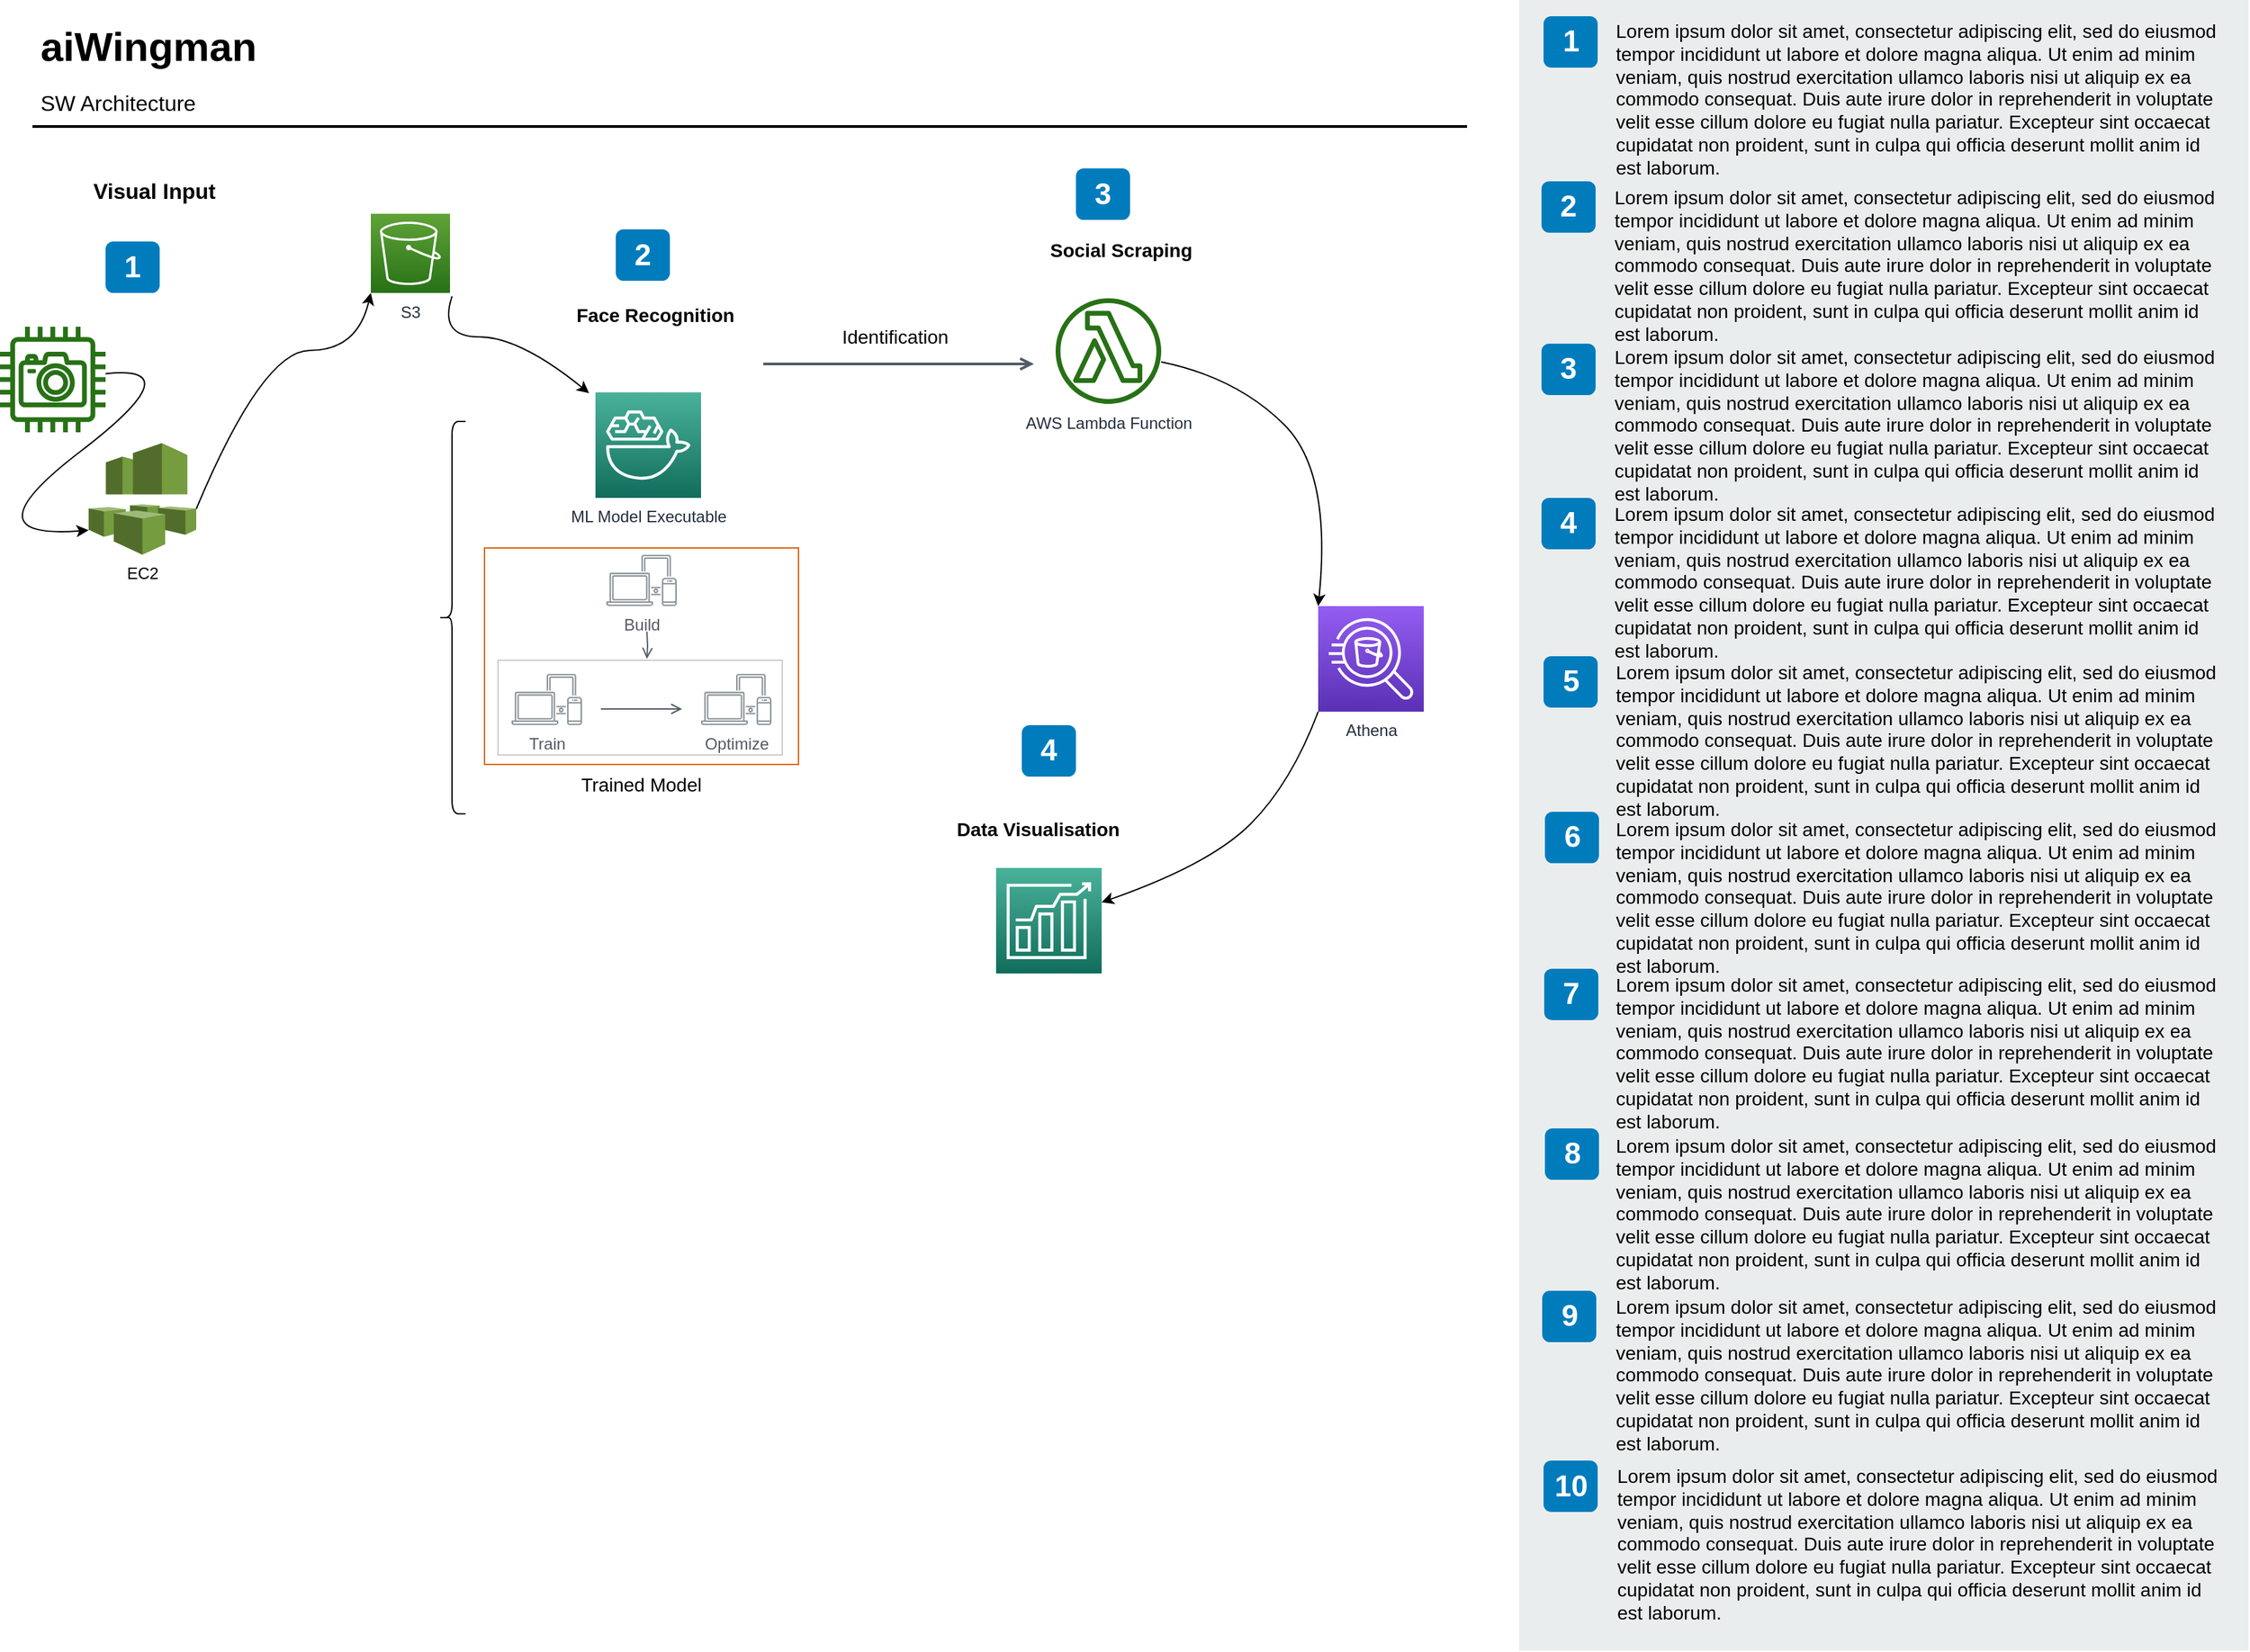 <mxfile version="21.3.0" type="github">
  <diagram id="Ht1M8jgEwFfnCIfOTk4-" name="Page-1">
    <mxGraphModel dx="-26" dy="647" grid="1" gridSize="10" guides="1" tooltips="1" connect="1" arrows="1" fold="1" page="1" pageScale="1" pageWidth="1169" pageHeight="827" math="0" shadow="0">
      <root>
        <mxCell id="0" />
        <mxCell id="1" parent="0" />
        <mxCell id="Xdk9vmkyjLjq7mwxCuOa-5" value="" style="outlineConnect=0;fontColor=#232F3E;gradientColor=none;fillColor=#277116;strokeColor=none;dashed=0;verticalLabelPosition=bottom;verticalAlign=top;align=center;html=1;fontSize=12;fontStyle=0;aspect=fixed;pointerEvents=1;shape=mxgraph.aws4.camera;" parent="1" vertex="1">
          <mxGeometry x="1736" y="292.5" width="78" height="78" as="geometry" />
        </mxCell>
        <mxCell id="Xdk9vmkyjLjq7mwxCuOa-11" value="1" style="rounded=1;whiteSpace=wrap;html=1;fillColor=#007CBD;strokeColor=none;fontColor=#FFFFFF;fontStyle=1;fontSize=22;" parent="1" vertex="1">
          <mxGeometry x="1814" y="229.5" width="40" height="38" as="geometry" />
        </mxCell>
        <mxCell id="Xdk9vmkyjLjq7mwxCuOa-26" value="2" style="rounded=1;whiteSpace=wrap;html=1;fillColor=#007CBD;strokeColor=none;fontColor=#FFFFFF;fontStyle=1;fontSize=22;" parent="1" vertex="1">
          <mxGeometry x="2191" y="220.5" width="40" height="38" as="geometry" />
        </mxCell>
        <mxCell id="Xdk9vmkyjLjq7mwxCuOa-27" value="3" style="rounded=1;whiteSpace=wrap;html=1;fillColor=#007CBD;strokeColor=none;fontColor=#FFFFFF;fontStyle=1;fontSize=22;" parent="1" vertex="1">
          <mxGeometry x="2531" y="175.5" width="40" height="38" as="geometry" />
        </mxCell>
        <mxCell id="Xdk9vmkyjLjq7mwxCuOa-35" value="aiWingman" style="text;html=1;resizable=0;points=[];autosize=1;align=left;verticalAlign=top;spacingTop=-4;fontSize=30;fontStyle=1" parent="1" vertex="1">
          <mxGeometry x="1764" y="64.5" width="180" height="40" as="geometry" />
        </mxCell>
        <mxCell id="Xdk9vmkyjLjq7mwxCuOa-36" value="SW Architecture&lt;br&gt;" style="text;html=1;resizable=0;points=[];autosize=1;align=left;verticalAlign=top;spacingTop=-4;fontSize=16;" parent="1" vertex="1">
          <mxGeometry x="1764" y="114.5" width="140" height="30" as="geometry" />
        </mxCell>
        <mxCell id="Xdk9vmkyjLjq7mwxCuOa-37" value="Visual Input" style="text;html=1;resizable=0;points=[];autosize=1;align=left;verticalAlign=top;spacingTop=-4;fontSize=16;fontStyle=1" parent="1" vertex="1">
          <mxGeometry x="1803" y="179.5" width="110" height="30" as="geometry" />
        </mxCell>
        <mxCell id="Xdk9vmkyjLjq7mwxCuOa-38" value="" style="line;strokeWidth=2;html=1;fontSize=14;" parent="1" vertex="1">
          <mxGeometry x="1760" y="139.5" width="1060" height="10" as="geometry" />
        </mxCell>
        <mxCell id="Xdk9vmkyjLjq7mwxCuOa-39" value="&lt;span&gt;Face Recognition&lt;/span&gt;" style="text;html=1;resizable=0;points=[];autosize=1;align=left;verticalAlign=top;spacingTop=-4;fontSize=14;fontStyle=1" parent="1" vertex="1">
          <mxGeometry x="2160" y="272.5" width="140" height="20" as="geometry" />
        </mxCell>
        <mxCell id="Xdk9vmkyjLjq7mwxCuOa-41" value="" style="shape=curlyBracket;whiteSpace=wrap;html=1;rounded=1;fontSize=14;" parent="1" vertex="1">
          <mxGeometry x="2060" y="362.5" width="20" height="290" as="geometry" />
        </mxCell>
        <mxCell id="Xdk9vmkyjLjq7mwxCuOa-42" value="&lt;span&gt;Identification&lt;/span&gt;" style="edgeStyle=orthogonalEdgeStyle;html=1;endArrow=open;elbow=vertical;startArrow=none;endFill=0;strokeColor=#545B64;rounded=0;fontSize=14;strokeWidth=2;" parent="1" edge="1">
          <mxGeometry x="-0.037" y="20" width="100" relative="1" as="geometry">
            <mxPoint x="2300" y="320" as="sourcePoint" />
            <mxPoint x="2500" y="320" as="targetPoint" />
            <mxPoint as="offset" />
          </mxGeometry>
        </mxCell>
        <mxCell id="Xdk9vmkyjLjq7mwxCuOa-60" value="" style="rounded=0;whiteSpace=wrap;html=1;fillColor=#EAEDED;fontSize=22;fontColor=#FFFFFF;strokeColor=none;labelBackgroundColor=none;" parent="1" vertex="1">
          <mxGeometry x="2858.5" y="51" width="539" height="1220" as="geometry" />
        </mxCell>
        <mxCell id="Xdk9vmkyjLjq7mwxCuOa-61" value="1" style="rounded=1;whiteSpace=wrap;html=1;fillColor=#007CBD;strokeColor=none;fontColor=#FFFFFF;fontStyle=1;fontSize=22;labelBackgroundColor=none;" parent="1" vertex="1">
          <mxGeometry x="2876.5" y="63" width="40" height="38" as="geometry" />
        </mxCell>
        <mxCell id="Xdk9vmkyjLjq7mwxCuOa-62" value="2" style="rounded=1;whiteSpace=wrap;html=1;fillColor=#007CBD;strokeColor=none;fontColor=#FFFFFF;fontStyle=1;fontSize=22;labelBackgroundColor=none;" parent="1" vertex="1">
          <mxGeometry x="2875" y="185" width="40" height="38" as="geometry" />
        </mxCell>
        <mxCell id="Xdk9vmkyjLjq7mwxCuOa-63" value="3" style="rounded=1;whiteSpace=wrap;html=1;fillColor=#007CBD;strokeColor=none;fontColor=#FFFFFF;fontStyle=1;fontSize=22;labelBackgroundColor=none;" parent="1" vertex="1">
          <mxGeometry x="2875" y="305" width="40" height="38" as="geometry" />
        </mxCell>
        <mxCell id="Xdk9vmkyjLjq7mwxCuOa-64" value="4" style="rounded=1;whiteSpace=wrap;html=1;fillColor=#007CBD;strokeColor=none;fontColor=#FFFFFF;fontStyle=1;fontSize=22;labelBackgroundColor=none;" parent="1" vertex="1">
          <mxGeometry x="2875" y="419" width="40" height="38" as="geometry" />
        </mxCell>
        <mxCell id="Xdk9vmkyjLjq7mwxCuOa-65" value="5" style="rounded=1;whiteSpace=wrap;html=1;fillColor=#007CBD;strokeColor=none;fontColor=#FFFFFF;fontStyle=1;fontSize=22;labelBackgroundColor=none;" parent="1" vertex="1">
          <mxGeometry x="2876.5" y="536" width="40" height="38" as="geometry" />
        </mxCell>
        <mxCell id="Xdk9vmkyjLjq7mwxCuOa-66" value="6" style="rounded=1;whiteSpace=wrap;html=1;fillColor=#007CBD;strokeColor=none;fontColor=#FFFFFF;fontStyle=1;fontSize=22;labelBackgroundColor=none;" parent="1" vertex="1">
          <mxGeometry x="2877.5" y="651" width="40" height="38" as="geometry" />
        </mxCell>
        <mxCell id="Xdk9vmkyjLjq7mwxCuOa-67" value="7" style="rounded=1;whiteSpace=wrap;html=1;fillColor=#007CBD;strokeColor=none;fontColor=#FFFFFF;fontStyle=1;fontSize=22;labelBackgroundColor=none;" parent="1" vertex="1">
          <mxGeometry x="2877" y="767" width="40" height="38" as="geometry" />
        </mxCell>
        <mxCell id="Xdk9vmkyjLjq7mwxCuOa-68" value="8" style="rounded=1;whiteSpace=wrap;html=1;fillColor=#007CBD;strokeColor=none;fontColor=#FFFFFF;fontStyle=1;fontSize=22;labelBackgroundColor=none;" parent="1" vertex="1">
          <mxGeometry x="2877.5" y="885" width="40" height="38" as="geometry" />
        </mxCell>
        <mxCell id="Xdk9vmkyjLjq7mwxCuOa-69" value="9" style="rounded=1;whiteSpace=wrap;html=1;fillColor=#007CBD;strokeColor=none;fontColor=#FFFFFF;fontStyle=1;fontSize=22;labelBackgroundColor=none;" parent="1" vertex="1">
          <mxGeometry x="2875.5" y="1005" width="40" height="38" as="geometry" />
        </mxCell>
        <mxCell id="Xdk9vmkyjLjq7mwxCuOa-70" value="&lt;span&gt;Lorem ipsum dolor sit amet, consectetur adipiscing elit, sed do eiusmod tempor incididunt ut labore et dolore magna aliqua. Ut enim ad minim veniam, quis nostrud exercitation ullamco laboris nisi ut aliquip ex ea commodo consequat. Duis aute irure dolor in reprehenderit in voluptate velit esse cillum dolore eu fugiat nulla pariatur. Excepteur sint occaecat cupidatat non proident, sunt in culpa qui officia deserunt mollit anim id est laborum.&lt;/span&gt;&lt;br&gt;" style="text;html=1;align=left;verticalAlign=top;spacingTop=-4;fontSize=14;labelBackgroundColor=none;whiteSpace=wrap;" parent="1" vertex="1">
          <mxGeometry x="2928" y="62.5" width="449" height="118" as="geometry" />
        </mxCell>
        <mxCell id="Xdk9vmkyjLjq7mwxCuOa-71" value="&lt;span&gt;Lorem ipsum dolor sit amet, consectetur adipiscing elit, sed do eiusmod tempor incididunt ut labore et dolore magna aliqua. Ut enim ad minim veniam, quis nostrud exercitation ullamco laboris nisi ut aliquip ex ea commodo consequat. Duis aute irure dolor in reprehenderit in voluptate velit esse cillum dolore eu fugiat nulla pariatur. Excepteur sint occaecat cupidatat non proident, sunt in culpa qui officia deserunt mollit anim id est laborum.&lt;/span&gt;&lt;br&gt;" style="text;html=1;align=left;verticalAlign=top;spacingTop=-4;fontSize=14;labelBackgroundColor=none;whiteSpace=wrap;" parent="1" vertex="1">
          <mxGeometry x="2927" y="185.5" width="450" height="115" as="geometry" />
        </mxCell>
        <mxCell id="Xdk9vmkyjLjq7mwxCuOa-72" value="&lt;span&gt;Lorem ipsum dolor sit amet, consectetur adipiscing elit, sed do eiusmod tempor incididunt ut labore et dolore magna aliqua. Ut enim ad minim veniam, quis nostrud exercitation ullamco laboris nisi ut aliquip ex ea commodo consequat. Duis aute irure dolor in reprehenderit in voluptate velit esse cillum dolore eu fugiat nulla pariatur. Excepteur sint occaecat cupidatat non proident, sunt in culpa qui officia deserunt mollit anim id est laborum.&lt;/span&gt;&lt;br&gt;" style="text;html=1;align=left;verticalAlign=top;spacingTop=-4;fontSize=14;labelBackgroundColor=none;whiteSpace=wrap;" parent="1" vertex="1">
          <mxGeometry x="2927" y="303.5" width="450" height="117" as="geometry" />
        </mxCell>
        <mxCell id="Xdk9vmkyjLjq7mwxCuOa-73" value="&lt;span&gt;Lorem ipsum dolor sit amet, consectetur adipiscing elit, sed do eiusmod tempor incididunt ut labore et dolore magna aliqua. Ut enim ad minim veniam, quis nostrud exercitation ullamco laboris nisi ut aliquip ex ea commodo consequat. Duis aute irure dolor in reprehenderit in voluptate velit esse cillum dolore eu fugiat nulla pariatur. Excepteur sint occaecat cupidatat non proident, sunt in culpa qui officia deserunt mollit anim id est laborum.&lt;/span&gt;&lt;br&gt;" style="text;html=1;align=left;verticalAlign=top;spacingTop=-4;fontSize=14;labelBackgroundColor=none;whiteSpace=wrap;" parent="1" vertex="1">
          <mxGeometry x="2927" y="419.5" width="450" height="121" as="geometry" />
        </mxCell>
        <mxCell id="Xdk9vmkyjLjq7mwxCuOa-74" value="&lt;span&gt;Lorem ipsum dolor sit amet, consectetur adipiscing elit, sed do eiusmod tempor incididunt ut labore et dolore magna aliqua. Ut enim ad minim veniam, quis nostrud exercitation ullamco laboris nisi ut aliquip ex ea commodo consequat. Duis aute irure dolor in reprehenderit in voluptate velit esse cillum dolore eu fugiat nulla pariatur. Excepteur sint occaecat cupidatat non proident, sunt in culpa qui officia deserunt mollit anim id est laborum.&lt;/span&gt;&lt;br&gt;" style="text;html=1;align=left;verticalAlign=top;spacingTop=-4;fontSize=14;labelBackgroundColor=none;whiteSpace=wrap;" parent="1" vertex="1">
          <mxGeometry x="2928" y="536.5" width="449" height="114" as="geometry" />
        </mxCell>
        <mxCell id="Xdk9vmkyjLjq7mwxCuOa-75" value="&lt;span&gt;Lorem ipsum dolor sit amet, consectetur adipiscing elit, sed do eiusmod tempor incididunt ut labore et dolore magna aliqua. Ut enim ad minim veniam, quis nostrud exercitation ullamco laboris nisi ut aliquip ex ea commodo consequat. Duis aute irure dolor in reprehenderit in voluptate velit esse cillum dolore eu fugiat nulla pariatur. Excepteur sint occaecat cupidatat non proident, sunt in culpa qui officia deserunt mollit anim id est laborum.&lt;/span&gt;&lt;br&gt;" style="text;html=1;align=left;verticalAlign=top;spacingTop=-4;fontSize=14;labelBackgroundColor=none;whiteSpace=wrap;" parent="1" vertex="1">
          <mxGeometry x="2928" y="652.5" width="450" height="118" as="geometry" />
        </mxCell>
        <mxCell id="Xdk9vmkyjLjq7mwxCuOa-76" value="&lt;span&gt;Lorem ipsum dolor sit amet, consectetur adipiscing elit, sed do eiusmod tempor incididunt ut labore et dolore magna aliqua. Ut enim ad minim veniam, quis nostrud exercitation ullamco laboris nisi ut aliquip ex ea commodo consequat. Duis aute irure dolor in reprehenderit in voluptate velit esse cillum dolore eu fugiat nulla pariatur. Excepteur sint occaecat cupidatat non proident, sunt in culpa qui officia deserunt mollit anim id est laborum.&lt;/span&gt;&lt;br&gt;" style="text;html=1;align=left;verticalAlign=top;spacingTop=-4;fontSize=14;labelBackgroundColor=none;whiteSpace=wrap;" parent="1" vertex="1">
          <mxGeometry x="2928" y="767.5" width="449" height="113" as="geometry" />
        </mxCell>
        <mxCell id="Xdk9vmkyjLjq7mwxCuOa-77" value="&lt;span&gt;Lorem ipsum dolor sit amet, consectetur adipiscing elit, sed do eiusmod tempor incididunt ut labore et dolore magna aliqua. Ut enim ad minim veniam, quis nostrud exercitation ullamco laboris nisi ut aliquip ex ea commodo consequat. Duis aute irure dolor in reprehenderit in voluptate velit esse cillum dolore eu fugiat nulla pariatur. Excepteur sint occaecat cupidatat non proident, sunt in culpa qui officia deserunt mollit anim id est laborum.&lt;/span&gt;&lt;br&gt;" style="text;html=1;align=left;verticalAlign=top;spacingTop=-4;fontSize=14;labelBackgroundColor=none;whiteSpace=wrap;" parent="1" vertex="1">
          <mxGeometry x="2928" y="886.5" width="449" height="124" as="geometry" />
        </mxCell>
        <mxCell id="Xdk9vmkyjLjq7mwxCuOa-78" value="&lt;span&gt;Lorem ipsum dolor sit amet, consectetur adipiscing elit, sed do eiusmod tempor incididunt ut labore et dolore magna aliqua. Ut enim ad minim veniam, quis nostrud exercitation ullamco laboris nisi ut aliquip ex ea commodo consequat. Duis aute irure dolor in reprehenderit in voluptate velit esse cillum dolore eu fugiat nulla pariatur. Excepteur sint occaecat cupidatat non proident, sunt in culpa qui officia deserunt mollit anim id est laborum.&lt;/span&gt;&lt;br&gt;" style="text;html=1;align=left;verticalAlign=top;spacingTop=-4;fontSize=14;labelBackgroundColor=none;whiteSpace=wrap;" parent="1" vertex="1">
          <mxGeometry x="2928" y="1005.5" width="449" height="115" as="geometry" />
        </mxCell>
        <mxCell id="Xdk9vmkyjLjq7mwxCuOa-79" value="10" style="rounded=1;whiteSpace=wrap;html=1;fillColor=#007CBD;strokeColor=none;fontColor=#FFFFFF;fontStyle=1;fontSize=22;labelBackgroundColor=none;" parent="1" vertex="1">
          <mxGeometry x="2876.5" y="1130.5" width="40" height="38" as="geometry" />
        </mxCell>
        <mxCell id="Xdk9vmkyjLjq7mwxCuOa-80" value="&lt;span&gt;Lorem ipsum dolor sit amet, consectetur adipiscing elit, sed do eiusmod tempor incididunt ut labore et dolore magna aliqua. Ut enim ad minim veniam, quis nostrud exercitation ullamco laboris nisi ut aliquip ex ea commodo consequat. Duis aute irure dolor in reprehenderit in voluptate velit esse cillum dolore eu fugiat nulla pariatur. Excepteur sint occaecat cupidatat non proident, sunt in culpa qui officia deserunt mollit anim id est laborum.&lt;/span&gt;&lt;br&gt;" style="text;html=1;align=left;verticalAlign=top;spacingTop=-4;fontSize=14;labelBackgroundColor=none;whiteSpace=wrap;" parent="1" vertex="1">
          <mxGeometry x="2929" y="1131" width="449" height="115" as="geometry" />
        </mxCell>
        <mxCell id="Xdk9vmkyjLjq7mwxCuOa-162" value="AWS Lambda Function" style="outlineConnect=0;fontColor=#232F3E;gradientColor=none;fillColor=#277116;strokeColor=none;dashed=0;verticalLabelPosition=bottom;verticalAlign=top;align=center;html=1;fontSize=12;fontStyle=0;aspect=fixed;pointerEvents=1;shape=mxgraph.aws4.lambda_function;" parent="1" vertex="1">
          <mxGeometry x="2516" y="271.5" width="78" height="78" as="geometry" />
        </mxCell>
        <mxCell id="Xdk9vmkyjLjq7mwxCuOa-165" value="Social Scraping" style="text;html=1;resizable=0;points=[];autosize=1;align=left;verticalAlign=top;spacingTop=-4;fontSize=14;fontStyle=1" parent="1" vertex="1">
          <mxGeometry x="2510" y="224.5" width="130" height="20" as="geometry" />
        </mxCell>
        <mxCell id="Xdk9vmkyjLjq7mwxCuOa-174" value="Trained Model&lt;br&gt;" style="whiteSpace=wrap;html=1;fillColor=none;fontSize=14;fontColor=#000000;dashed=0;fontStyle=0;align=center;verticalAlign=top;strokeColor=#D86613;gradientColor=none;spacingLeft=0;labelPosition=center;verticalLabelPosition=bottom;container=1;pointerEvents=0;collapsible=0;recursiveResize=0;" parent="1" vertex="1">
          <mxGeometry x="2094" y="456" width="232" height="160" as="geometry" />
        </mxCell>
        <mxCell id="Xdk9vmkyjLjq7mwxCuOa-175" value="" style="whiteSpace=wrap;html=1;fillColor=none;fontSize=14;fontColor=#000000;dashed=0;fontStyle=0;align=center;verticalAlign=top;strokeColor=#CCCCCC;gradientColor=none;spacingLeft=0;labelPosition=center;verticalLabelPosition=bottom;" parent="1" vertex="1">
          <mxGeometry x="2104" y="539" width="210" height="70" as="geometry" />
        </mxCell>
        <mxCell id="Xdk9vmkyjLjq7mwxCuOa-177" value="Build" style="outlineConnect=0;gradientColor=none;fontColor=#545B64;strokeColor=none;fillColor=#879196;dashed=0;verticalLabelPosition=bottom;verticalAlign=top;align=center;html=1;fontSize=12;fontStyle=0;aspect=fixed;shape=mxgraph.aws4.illustration_devices;pointerEvents=1" parent="1" vertex="1">
          <mxGeometry x="2184" y="461" width="52" height="38" as="geometry" />
        </mxCell>
        <mxCell id="Xdk9vmkyjLjq7mwxCuOa-178" value="Train" style="outlineConnect=0;gradientColor=none;fontColor=#545B64;strokeColor=none;fillColor=#879196;dashed=0;verticalLabelPosition=bottom;verticalAlign=top;align=center;html=1;fontSize=12;fontStyle=0;aspect=fixed;shape=mxgraph.aws4.illustration_devices;pointerEvents=1" parent="1" vertex="1">
          <mxGeometry x="2114" y="549" width="52" height="38" as="geometry" />
        </mxCell>
        <mxCell id="Xdk9vmkyjLjq7mwxCuOa-179" value="Optimize" style="outlineConnect=0;gradientColor=none;fontColor=#545B64;strokeColor=none;fillColor=#879196;dashed=0;verticalLabelPosition=bottom;verticalAlign=top;align=center;html=1;fontSize=12;fontStyle=0;aspect=fixed;shape=mxgraph.aws4.illustration_devices;pointerEvents=1" parent="1" vertex="1">
          <mxGeometry x="2254" y="549" width="52" height="38" as="geometry" />
        </mxCell>
        <mxCell id="Xdk9vmkyjLjq7mwxCuOa-180" value="" style="edgeStyle=orthogonalEdgeStyle;html=1;endArrow=open;elbow=vertical;startArrow=none;endFill=0;strokeColor=#545B64;rounded=0;fontSize=14;" parent="1" edge="1">
          <mxGeometry width="100" relative="1" as="geometry">
            <mxPoint x="2180" y="575" as="sourcePoint" />
            <mxPoint x="2240" y="575" as="targetPoint" />
          </mxGeometry>
        </mxCell>
        <mxCell id="Xdk9vmkyjLjq7mwxCuOa-181" value="" style="edgeStyle=orthogonalEdgeStyle;html=1;endArrow=open;elbow=vertical;startArrow=none;endFill=0;strokeColor=#545B64;rounded=0;fontSize=14;" parent="1" edge="1">
          <mxGeometry width="100" relative="1" as="geometry">
            <mxPoint x="2214" y="517.968" as="sourcePoint" />
            <mxPoint x="2214" y="537.968" as="targetPoint" />
          </mxGeometry>
        </mxCell>
        <mxCell id="Xdk9vmkyjLjq7mwxCuOa-182" value="4" style="rounded=1;whiteSpace=wrap;html=1;fillColor=#007CBD;strokeColor=none;fontColor=#FFFFFF;fontStyle=1;fontSize=22;" parent="1" vertex="1">
          <mxGeometry x="2491" y="587" width="40" height="38" as="geometry" />
        </mxCell>
        <mxCell id="Xdk9vmkyjLjq7mwxCuOa-185" value="S3" style="sketch=0;points=[[0,0,0],[0.25,0,0],[0.5,0,0],[0.75,0,0],[1,0,0],[0,1,0],[0.25,1,0],[0.5,1,0],[0.75,1,0],[1,1,0],[0,0.25,0],[0,0.5,0],[0,0.75,0],[1,0.25,0],[1,0.5,0],[1,0.75,0]];outlineConnect=0;fontColor=#232F3E;gradientColor=#60A337;gradientDirection=north;fillColor=#277116;strokeColor=#ffffff;dashed=0;verticalLabelPosition=bottom;verticalAlign=top;align=center;html=1;fontSize=12;fontStyle=0;aspect=fixed;shape=mxgraph.aws4.resourceIcon;resIcon=mxgraph.aws4.s3;" parent="1" vertex="1">
          <mxGeometry x="2010" y="209" width="58.5" height="58.5" as="geometry" />
        </mxCell>
        <mxCell id="Xdk9vmkyjLjq7mwxCuOa-186" value="" style="curved=1;endArrow=classic;html=1;rounded=0;entryX=0;entryY=1;entryDx=0;entryDy=0;entryPerimeter=0;exitX=1;exitY=0.59;exitDx=0;exitDy=0;exitPerimeter=0;" parent="1" source="ao_nZeUup97RAPluZtlu-1" target="Xdk9vmkyjLjq7mwxCuOa-185" edge="1">
          <mxGeometry width="50" height="50" relative="1" as="geometry">
            <mxPoint x="2180" y="440" as="sourcePoint" />
            <mxPoint x="2230" y="390" as="targetPoint" />
            <Array as="points">
              <mxPoint x="1930" y="310" />
              <mxPoint x="2000" y="310" />
            </Array>
          </mxGeometry>
        </mxCell>
        <mxCell id="Xdk9vmkyjLjq7mwxCuOa-187" value="" style="curved=1;endArrow=classic;html=1;rounded=0;" parent="1" edge="1">
          <mxGeometry width="50" height="50" relative="1" as="geometry">
            <mxPoint x="2070" y="270" as="sourcePoint" />
            <mxPoint x="2171.288" y="341.6" as="targetPoint" />
            <Array as="points">
              <mxPoint x="2060" y="300" />
              <mxPoint x="2120" y="300" />
            </Array>
          </mxGeometry>
        </mxCell>
        <mxCell id="Xdk9vmkyjLjq7mwxCuOa-188" value="Data Visualisation" style="text;html=1;resizable=0;points=[];autosize=1;align=left;verticalAlign=top;spacingTop=-4;fontSize=14;fontStyle=1" parent="1" vertex="1">
          <mxGeometry x="2441" y="652.5" width="140" height="20" as="geometry" />
        </mxCell>
        <mxCell id="Xdk9vmkyjLjq7mwxCuOa-193" value="ML Model Executable&lt;br&gt;" style="sketch=0;points=[[0,0,0],[0.25,0,0],[0.5,0,0],[0.75,0,0],[1,0,0],[0,1,0],[0.25,1,0],[0.5,1,0],[0.75,1,0],[1,1,0],[0,0.25,0],[0,0.5,0],[0,0.75,0],[1,0.25,0],[1,0.5,0],[1,0.75,0]];outlineConnect=0;fontColor=#232F3E;gradientColor=#4AB29A;gradientDirection=north;fillColor=#116D5B;strokeColor=#ffffff;dashed=0;verticalLabelPosition=bottom;verticalAlign=top;align=center;html=1;fontSize=12;fontStyle=0;aspect=fixed;shape=mxgraph.aws4.resourceIcon;resIcon=mxgraph.aws4.deep_learning_containers;" parent="1" vertex="1">
          <mxGeometry x="2176" y="341" width="78" height="78" as="geometry" />
        </mxCell>
        <mxCell id="Xdk9vmkyjLjq7mwxCuOa-194" value="" style="sketch=0;points=[[0,0,0],[0.25,0,0],[0.5,0,0],[0.75,0,0],[1,0,0],[0,1,0],[0.25,1,0],[0.5,1,0],[0.75,1,0],[1,1,0],[0,0.25,0],[0,0.5,0],[0,0.75,0],[1,0.25,0],[1,0.5,0],[1,0.75,0]];outlineConnect=0;fontColor=#232F3E;gradientColor=#4AB29A;gradientDirection=north;fillColor=#116D5B;strokeColor=#ffffff;dashed=0;verticalLabelPosition=bottom;verticalAlign=top;align=center;html=1;fontSize=12;fontStyle=0;aspect=fixed;shape=mxgraph.aws4.resourceIcon;resIcon=mxgraph.aws4.forecast;" parent="1" vertex="1">
          <mxGeometry x="2472" y="692.5" width="78" height="78" as="geometry" />
        </mxCell>
        <mxCell id="Xdk9vmkyjLjq7mwxCuOa-195" value="Athena" style="sketch=0;points=[[0,0,0],[0.25,0,0],[0.5,0,0],[0.75,0,0],[1,0,0],[0,1,0],[0.25,1,0],[0.5,1,0],[0.75,1,0],[1,1,0],[0,0.25,0],[0,0.5,0],[0,0.75,0],[1,0.25,0],[1,0.5,0],[1,0.75,0]];outlineConnect=0;fontColor=#232F3E;gradientColor=#945DF2;gradientDirection=north;fillColor=#5A30B5;strokeColor=#ffffff;dashed=0;verticalLabelPosition=bottom;verticalAlign=top;align=center;html=1;fontSize=12;fontStyle=0;aspect=fixed;shape=mxgraph.aws4.resourceIcon;resIcon=mxgraph.aws4.athena;" parent="1" vertex="1">
          <mxGeometry x="2710" y="499" width="78" height="78" as="geometry" />
        </mxCell>
        <mxCell id="Xdk9vmkyjLjq7mwxCuOa-196" value="" style="curved=1;endArrow=classic;html=1;rounded=0;entryX=0;entryY=0;entryDx=0;entryDy=0;entryPerimeter=0;" parent="1" source="Xdk9vmkyjLjq7mwxCuOa-162" target="Xdk9vmkyjLjq7mwxCuOa-195" edge="1">
          <mxGeometry width="50" height="50" relative="1" as="geometry">
            <mxPoint x="1883" y="338" as="sourcePoint" />
            <mxPoint x="2020" y="278" as="targetPoint" />
            <Array as="points">
              <mxPoint x="2650" y="330" />
              <mxPoint x="2720" y="400" />
            </Array>
          </mxGeometry>
        </mxCell>
        <mxCell id="Xdk9vmkyjLjq7mwxCuOa-197" value="" style="curved=1;endArrow=classic;html=1;rounded=0;exitX=0;exitY=1;exitDx=0;exitDy=0;exitPerimeter=0;" parent="1" source="Xdk9vmkyjLjq7mwxCuOa-195" target="Xdk9vmkyjLjq7mwxCuOa-194" edge="1">
          <mxGeometry width="50" height="50" relative="1" as="geometry">
            <mxPoint x="2604" y="329" as="sourcePoint" />
            <mxPoint x="2720" y="509" as="targetPoint" />
            <Array as="points">
              <mxPoint x="2690" y="630" />
              <mxPoint x="2630" y="690" />
            </Array>
          </mxGeometry>
        </mxCell>
        <mxCell id="ao_nZeUup97RAPluZtlu-1" value="EC2" style="outlineConnect=0;dashed=0;verticalLabelPosition=bottom;verticalAlign=top;align=center;html=1;shape=mxgraph.aws3.ec2_systems_manager;fillColor=#759C3E;gradientColor=none;" vertex="1" parent="1">
          <mxGeometry x="1801.5" y="378.5" width="79.5" height="82.5" as="geometry" />
        </mxCell>
        <mxCell id="ao_nZeUup97RAPluZtlu-3" value="" style="curved=1;endArrow=classic;html=1;rounded=0;entryX=0;entryY=0.78;entryDx=0;entryDy=0;entryPerimeter=0;" edge="1" parent="1" source="Xdk9vmkyjLjq7mwxCuOa-5" target="ao_nZeUup97RAPluZtlu-1">
          <mxGeometry width="50" height="50" relative="1" as="geometry">
            <mxPoint x="1891" y="437" as="sourcePoint" />
            <mxPoint x="2020" y="278" as="targetPoint" />
            <Array as="points">
              <mxPoint x="1880" y="320" />
              <mxPoint x="1710" y="450" />
            </Array>
          </mxGeometry>
        </mxCell>
      </root>
    </mxGraphModel>
  </diagram>
</mxfile>
